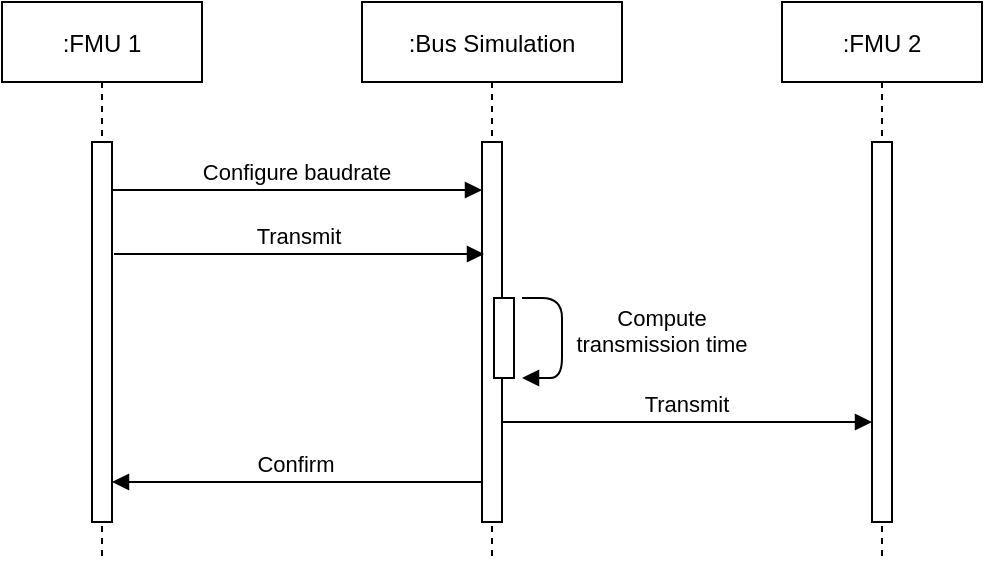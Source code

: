 <mxfile version="20.8.11" type="device"><diagram id="kgpKYQtTHZ0yAKxKKP6v" name="Page-1"><mxGraphModel dx="1130" dy="662" grid="1" gridSize="10" guides="1" tooltips="1" connect="1" arrows="1" fold="1" page="1" pageScale="1" pageWidth="850" pageHeight="1100" math="0" shadow="0"><root><mxCell id="0"/><mxCell id="1" parent="0"/><mxCell id="3nuBFxr9cyL0pnOWT2aG-1" value=":FMU 1" style="shape=umlLifeline;perimeter=lifelinePerimeter;container=1;collapsible=0;recursiveResize=0;rounded=0;shadow=0;strokeWidth=1;" parent="1" vertex="1"><mxGeometry x="120" y="80" width="100" height="280" as="geometry"/></mxCell><mxCell id="3nuBFxr9cyL0pnOWT2aG-2" value="" style="points=[];perimeter=orthogonalPerimeter;rounded=0;shadow=0;strokeWidth=1;" parent="3nuBFxr9cyL0pnOWT2aG-1" vertex="1"><mxGeometry x="45" y="70" width="10" height="190" as="geometry"/></mxCell><mxCell id="3nuBFxr9cyL0pnOWT2aG-5" value=":Bus Simulation" style="shape=umlLifeline;perimeter=lifelinePerimeter;container=1;collapsible=0;recursiveResize=0;rounded=0;shadow=0;strokeWidth=1;" parent="1" vertex="1"><mxGeometry x="300" y="80" width="130" height="280" as="geometry"/></mxCell><mxCell id="3nuBFxr9cyL0pnOWT2aG-6" value="" style="points=[];perimeter=orthogonalPerimeter;rounded=0;shadow=0;strokeWidth=1;" parent="3nuBFxr9cyL0pnOWT2aG-5" vertex="1"><mxGeometry x="60" y="70" width="10" height="190" as="geometry"/></mxCell><mxCell id="3nuBFxr9cyL0pnOWT2aG-4" value="" style="points=[];perimeter=orthogonalPerimeter;rounded=0;shadow=0;strokeWidth=1;" parent="3nuBFxr9cyL0pnOWT2aG-5" vertex="1"><mxGeometry x="66" y="148" width="10" height="40" as="geometry"/></mxCell><mxCell id="eGcspzg-jYoVY6njO30K-8" value="Transmit" style="verticalAlign=bottom;endArrow=block;entryX=0;entryY=0;shadow=0;strokeWidth=1;" parent="3nuBFxr9cyL0pnOWT2aG-5" edge="1"><mxGeometry relative="1" as="geometry"><mxPoint x="70" y="210" as="sourcePoint"/><mxPoint x="255" y="210" as="targetPoint"/></mxGeometry></mxCell><mxCell id="3nuBFxr9cyL0pnOWT2aG-8" value="Configure baudrate" style="verticalAlign=bottom;endArrow=block;entryX=0;entryY=0;shadow=0;strokeWidth=1;" parent="1" edge="1"><mxGeometry relative="1" as="geometry"><mxPoint x="175" y="174" as="sourcePoint"/><mxPoint x="360" y="174" as="targetPoint"/></mxGeometry></mxCell><mxCell id="eGcspzg-jYoVY6njO30K-1" value=":FMU 2" style="shape=umlLifeline;perimeter=lifelinePerimeter;container=1;collapsible=0;recursiveResize=0;rounded=0;shadow=0;strokeWidth=1;" parent="1" vertex="1"><mxGeometry x="510" y="80" width="100" height="280" as="geometry"/></mxCell><mxCell id="eGcspzg-jYoVY6njO30K-2" value="" style="points=[];perimeter=orthogonalPerimeter;rounded=0;shadow=0;strokeWidth=1;" parent="eGcspzg-jYoVY6njO30K-1" vertex="1"><mxGeometry x="45" y="70" width="10" height="190" as="geometry"/></mxCell><mxCell id="eGcspzg-jYoVY6njO30K-4" value="Compute&#xA;transmission time" style="verticalAlign=bottom;endArrow=block;shadow=0;strokeWidth=1;" parent="1" edge="1"><mxGeometry x="0.3" y="50" relative="1" as="geometry"><mxPoint x="380" y="228" as="sourcePoint"/><mxPoint x="380" y="268" as="targetPoint"/><Array as="points"><mxPoint x="400" y="228"/><mxPoint x="400" y="268"/></Array><mxPoint as="offset"/></mxGeometry></mxCell><mxCell id="Ct78ly6aTw_c9TOjw8sM-1" value="Transmit" style="verticalAlign=bottom;endArrow=block;entryX=0;entryY=0;shadow=0;strokeWidth=1;" parent="1" edge="1"><mxGeometry relative="1" as="geometry"><mxPoint x="176" y="206" as="sourcePoint"/><mxPoint x="361" y="206" as="targetPoint"/></mxGeometry></mxCell><mxCell id="kqQ9_9D2MZ2f3tN_DIBZ-1" value="Confirm" style="verticalAlign=bottom;endArrow=block;shadow=0;strokeWidth=1;" parent="1" edge="1"><mxGeometry x="0.005" relative="1" as="geometry"><mxPoint x="360" y="320" as="sourcePoint"/><mxPoint x="175" y="320" as="targetPoint"/><mxPoint as="offset"/></mxGeometry></mxCell></root></mxGraphModel></diagram></mxfile>